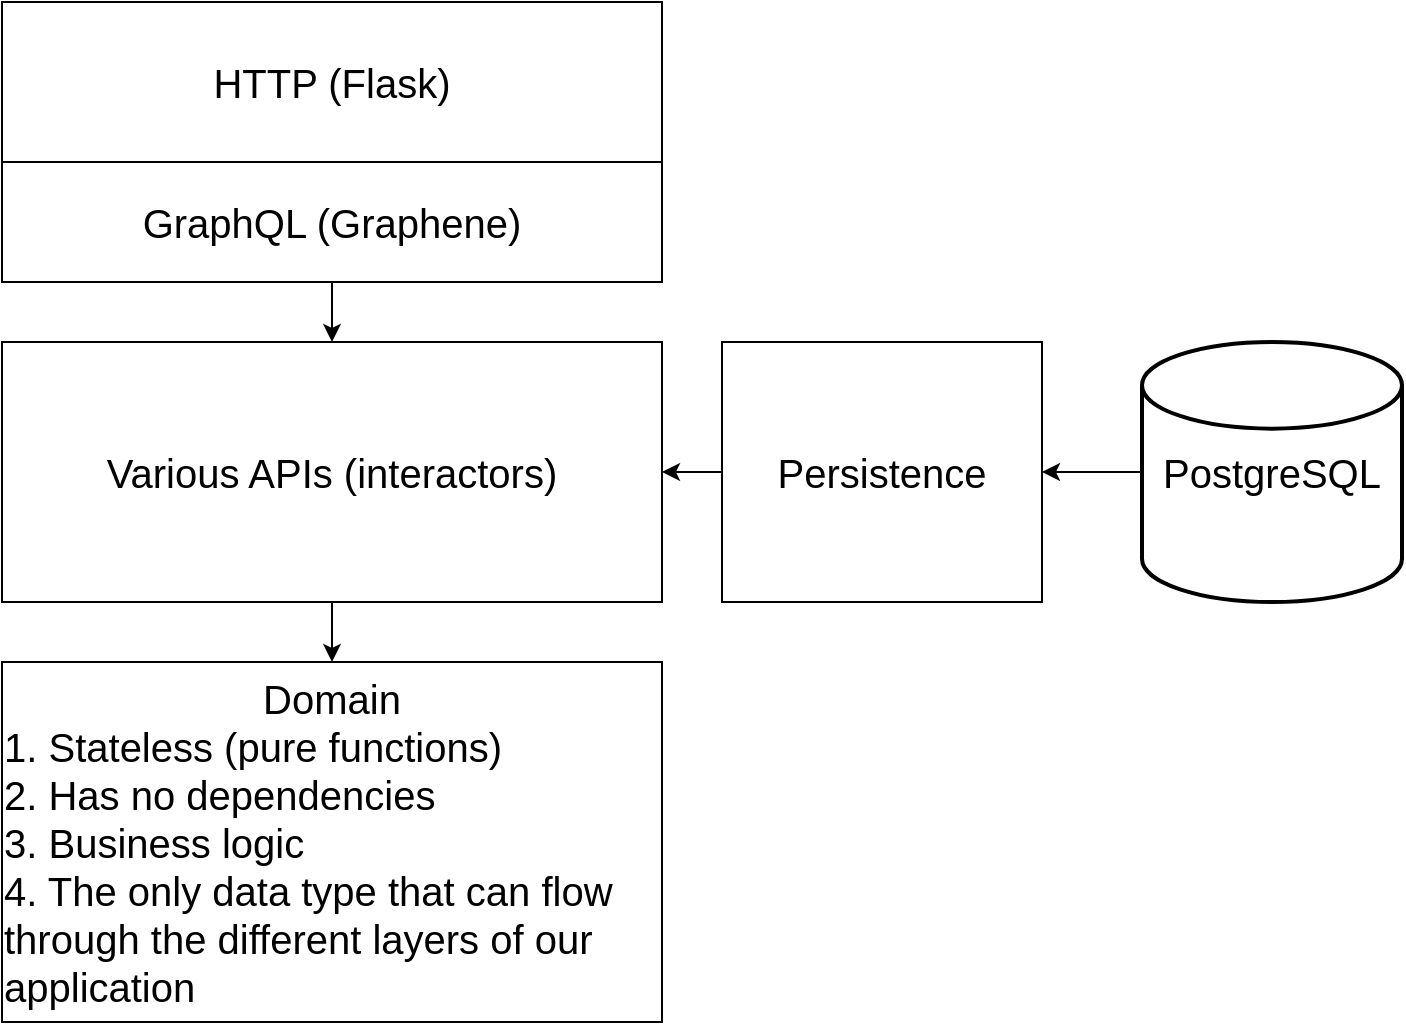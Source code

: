 <mxfile version="10.5.3" type="github"><diagram id="8-yrJTRyvwCzDoVO3qRY" name="Page-1"><mxGraphModel dx="1201" dy="865" grid="1" gridSize="10" guides="1" tooltips="1" connect="1" arrows="1" fold="1" page="1" pageScale="1" pageWidth="850" pageHeight="1100" math="0" shadow="0"><root><mxCell id="0"/><mxCell id="1" parent="0"/><mxCell id="UJXpy63a5B0EG3QYIBIZ-1" value="&lt;div style=&quot;font-size: 20px&quot;&gt;&lt;font style=&quot;font-size: 20px&quot;&gt;HTTP (Flask)&lt;br&gt;&lt;/font&gt;&lt;/div&gt;" style="rounded=0;whiteSpace=wrap;html=1;" vertex="1" parent="1"><mxGeometry x="110" y="210" width="330" height="80" as="geometry"/></mxCell><mxCell id="UJXpy63a5B0EG3QYIBIZ-2" value="&lt;font style=&quot;font-size: 20px&quot;&gt;GraphQL (Graphene)&lt;/font&gt;" style="rounded=0;whiteSpace=wrap;html=1;" vertex="1" parent="1"><mxGeometry x="110" y="290" width="330" height="60" as="geometry"/></mxCell><mxCell id="UJXpy63a5B0EG3QYIBIZ-3" value="&lt;font style=&quot;font-size: 20px&quot;&gt;Various APIs (interactors)&lt;/font&gt;" style="rounded=0;whiteSpace=wrap;html=1;" vertex="1" parent="1"><mxGeometry x="110" y="380" width="330" height="130" as="geometry"/></mxCell><mxCell id="UJXpy63a5B0EG3QYIBIZ-4" value="" style="endArrow=classic;html=1;exitX=0.5;exitY=1;exitDx=0;exitDy=0;entryX=0.5;entryY=0;entryDx=0;entryDy=0;" edge="1" parent="1" source="UJXpy63a5B0EG3QYIBIZ-2" target="UJXpy63a5B0EG3QYIBIZ-3"><mxGeometry width="50" height="50" relative="1" as="geometry"><mxPoint x="230" y="660" as="sourcePoint"/><mxPoint x="280" y="610" as="targetPoint"/></mxGeometry></mxCell><mxCell id="UJXpy63a5B0EG3QYIBIZ-5" value="&lt;div style=&quot;font-size: 20px&quot;&gt;&lt;font style=&quot;font-size: 20px&quot;&gt;Domain&lt;/font&gt;&lt;/div&gt;&lt;div style=&quot;font-size: 20px&quot; align=&quot;left&quot;&gt;&lt;font style=&quot;font-size: 20px&quot;&gt;1. Stateless (pure functions)&lt;br&gt;&lt;/font&gt;&lt;/div&gt;&lt;div style=&quot;font-size: 20px&quot; align=&quot;left&quot;&gt;&lt;font style=&quot;font-size: 20px&quot;&gt;2. Has no dependencies&lt;/font&gt;&lt;/div&gt;&lt;div style=&quot;font-size: 20px&quot; align=&quot;left&quot;&gt;&lt;font style=&quot;font-size: 20px&quot;&gt;3. Business logic&lt;br&gt;&lt;/font&gt;&lt;/div&gt;&lt;div style=&quot;font-size: 20px&quot; align=&quot;left&quot;&gt;&lt;font style=&quot;font-size: 20px&quot;&gt;4. The only data type that can flow through the different layers of our application&lt;br&gt;&lt;/font&gt;&lt;/div&gt;" style="rounded=0;whiteSpace=wrap;html=1;" vertex="1" parent="1"><mxGeometry x="110" y="540" width="330" height="180" as="geometry"/></mxCell><mxCell id="UJXpy63a5B0EG3QYIBIZ-6" value="" style="endArrow=classic;html=1;exitX=0.5;exitY=1;exitDx=0;exitDy=0;entryX=0.5;entryY=0;entryDx=0;entryDy=0;" edge="1" parent="1" source="UJXpy63a5B0EG3QYIBIZ-3" target="UJXpy63a5B0EG3QYIBIZ-5"><mxGeometry width="50" height="50" relative="1" as="geometry"><mxPoint x="20" y="680" as="sourcePoint"/><mxPoint x="70" y="630" as="targetPoint"/></mxGeometry></mxCell><mxCell id="UJXpy63a5B0EG3QYIBIZ-7" value="&lt;font style=&quot;font-size: 20px&quot;&gt;Persistence&lt;/font&gt;" style="rounded=0;whiteSpace=wrap;html=1;" vertex="1" parent="1"><mxGeometry x="470" y="380" width="160" height="130" as="geometry"/></mxCell><mxCell id="UJXpy63a5B0EG3QYIBIZ-8" value="" style="endArrow=classic;html=1;exitX=0;exitY=0.5;exitDx=0;exitDy=0;entryX=1;entryY=0.5;entryDx=0;entryDy=0;" edge="1" parent="1" source="UJXpy63a5B0EG3QYIBIZ-7" target="UJXpy63a5B0EG3QYIBIZ-3"><mxGeometry width="50" height="50" relative="1" as="geometry"><mxPoint x="520" y="610" as="sourcePoint"/><mxPoint x="570" y="560" as="targetPoint"/></mxGeometry></mxCell><mxCell id="UJXpy63a5B0EG3QYIBIZ-9" value="&lt;font style=&quot;font-size: 20px&quot;&gt;PostgreSQL&lt;/font&gt;" style="strokeWidth=2;html=1;shape=mxgraph.flowchart.database;whiteSpace=wrap;" vertex="1" parent="1"><mxGeometry x="680" y="380" width="130" height="130" as="geometry"/></mxCell><mxCell id="UJXpy63a5B0EG3QYIBIZ-10" value="" style="endArrow=classic;html=1;exitX=0;exitY=0.5;exitDx=0;exitDy=0;exitPerimeter=0;entryX=1;entryY=0.5;entryDx=0;entryDy=0;" edge="1" parent="1" source="UJXpy63a5B0EG3QYIBIZ-9" target="UJXpy63a5B0EG3QYIBIZ-7"><mxGeometry width="50" height="50" relative="1" as="geometry"><mxPoint x="590" y="590" as="sourcePoint"/><mxPoint x="640" y="540" as="targetPoint"/></mxGeometry></mxCell></root></mxGraphModel></diagram></mxfile>